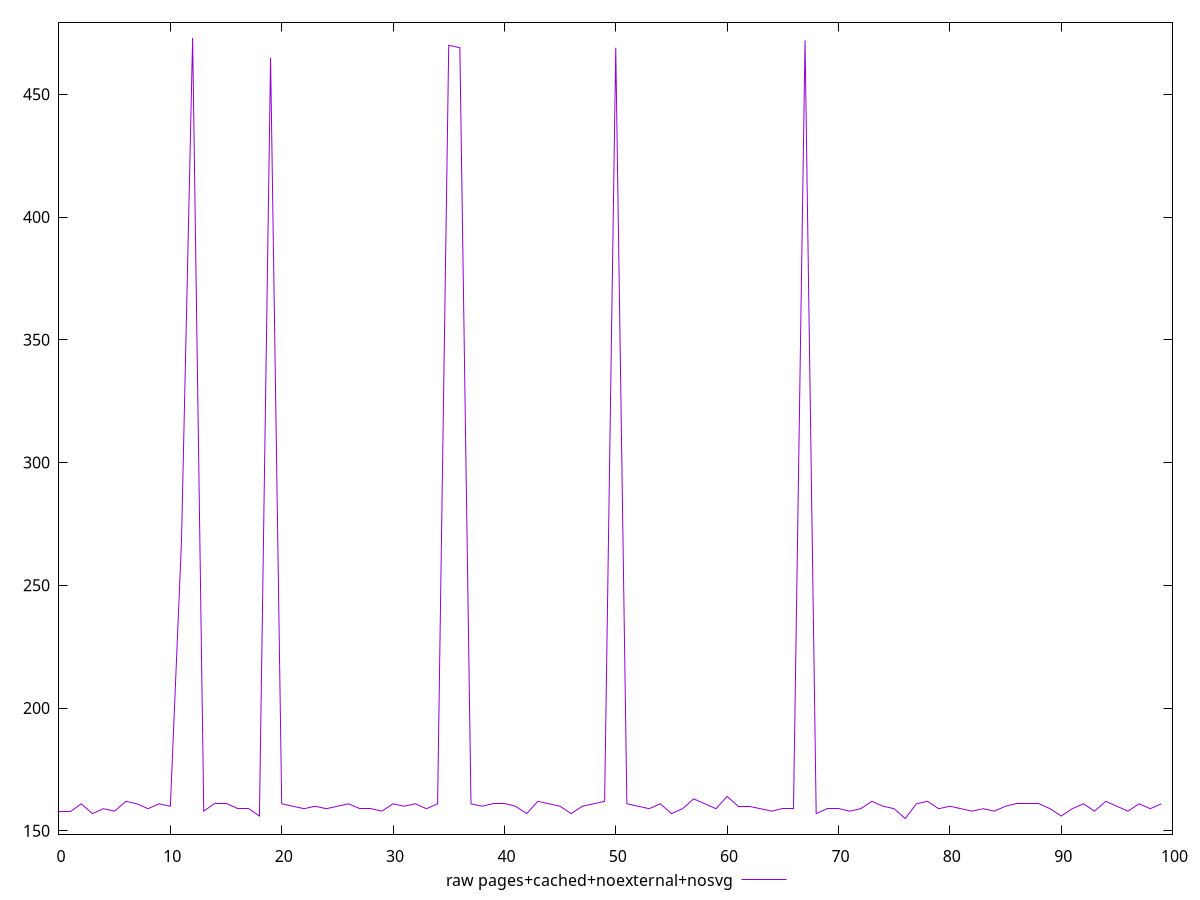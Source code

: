 $_rawPagesCachedNoexternalNosvg <<EOF
158
158
161
157
159
158
162
161
159
161
160
268
473
158
161
161
159
159
156
465
161
160
159
160
159
160
161
159
159
158
161
160
161
159
161
470
469
161
160
161
161
160
157
162
161
160
157
160
161
162
469
161
160
159
161
157
159
163
161
159
164
160
160
159
158
159
159
472
157
159
159
158
159
162
160
159
155
161
162
159
160
159
158
159
158
160
161
161
161
159
156
159
161
158
162
160
158
161
159
161
EOF
set key outside below
set terminal pngcairo
set output "report_00006_2020-11-02T20-21-41.718Z/render-blocking-resources/pages+cached+noexternal+nosvg//raw.png"
set yrange [148.64:479.36]
plot $_rawPagesCachedNoexternalNosvg title "raw pages+cached+noexternal+nosvg" with line ,